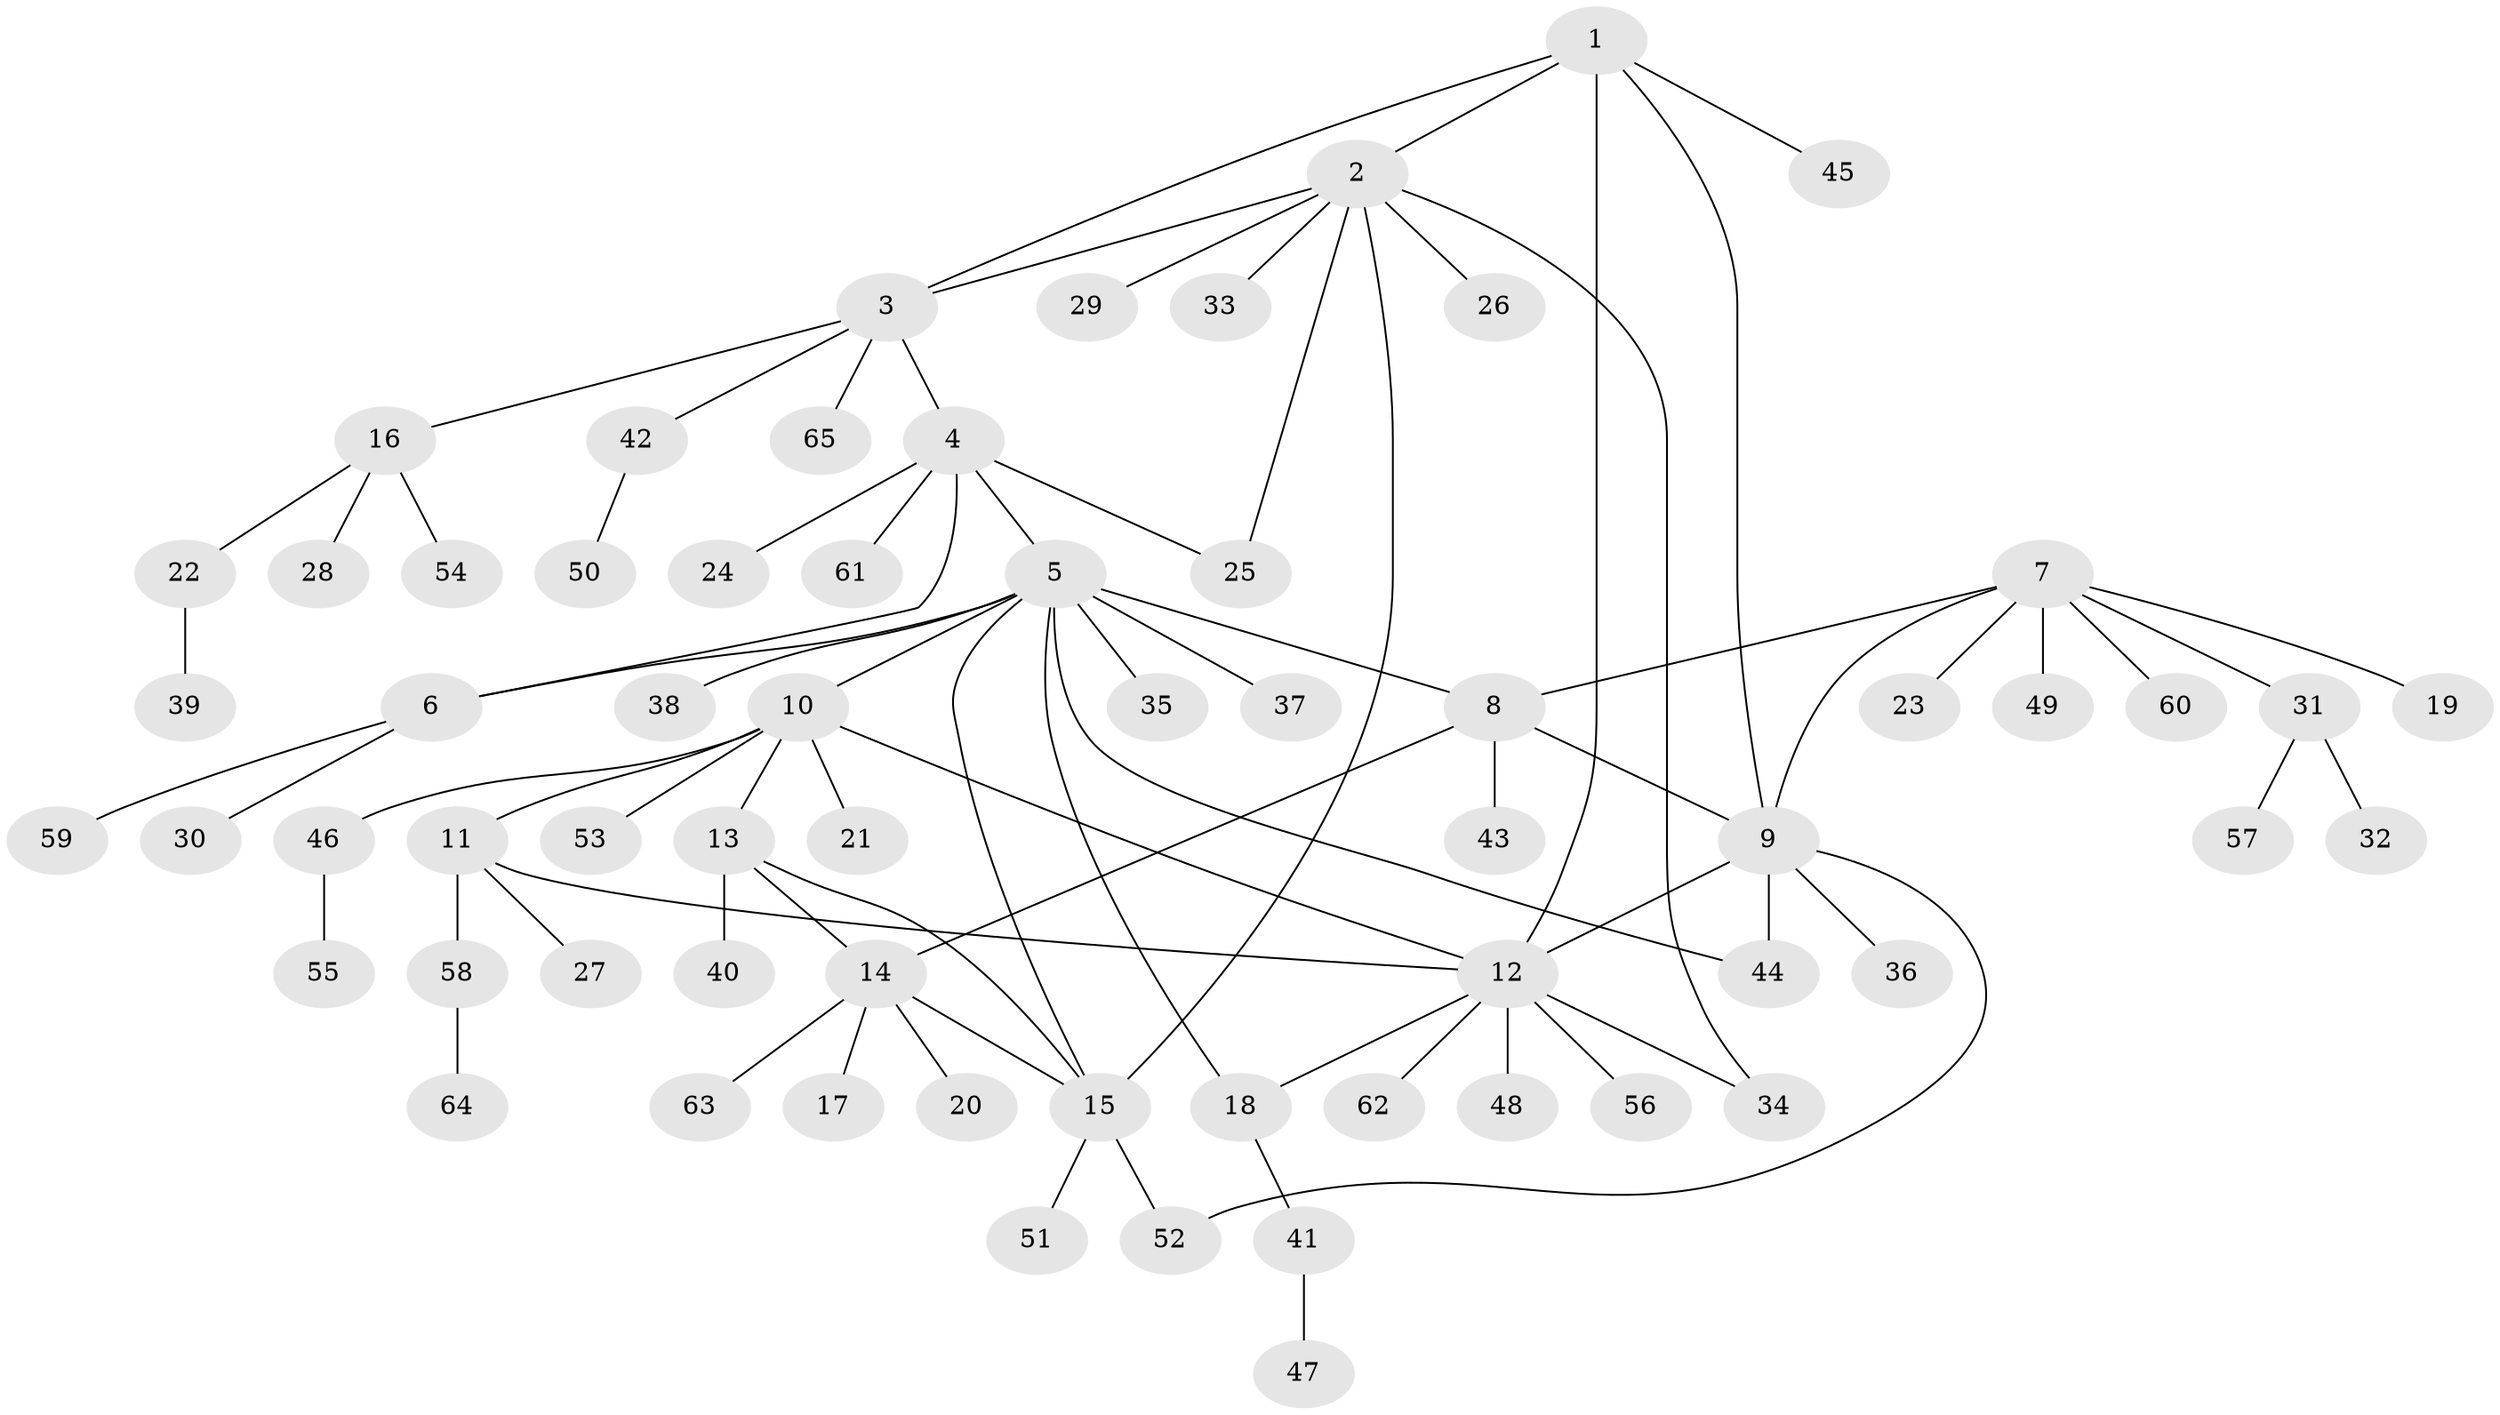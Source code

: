 // coarse degree distribution, {11: 0.03125, 5: 0.0625, 4: 0.03125, 8: 0.0625, 6: 0.0625, 3: 0.03125, 1: 0.625, 2: 0.09375}
// Generated by graph-tools (version 1.1) at 2025/19/03/04/25 18:19:51]
// undirected, 65 vertices, 80 edges
graph export_dot {
graph [start="1"]
  node [color=gray90,style=filled];
  1;
  2;
  3;
  4;
  5;
  6;
  7;
  8;
  9;
  10;
  11;
  12;
  13;
  14;
  15;
  16;
  17;
  18;
  19;
  20;
  21;
  22;
  23;
  24;
  25;
  26;
  27;
  28;
  29;
  30;
  31;
  32;
  33;
  34;
  35;
  36;
  37;
  38;
  39;
  40;
  41;
  42;
  43;
  44;
  45;
  46;
  47;
  48;
  49;
  50;
  51;
  52;
  53;
  54;
  55;
  56;
  57;
  58;
  59;
  60;
  61;
  62;
  63;
  64;
  65;
  1 -- 2;
  1 -- 3;
  1 -- 9;
  1 -- 12;
  1 -- 45;
  2 -- 3;
  2 -- 15;
  2 -- 25;
  2 -- 26;
  2 -- 29;
  2 -- 33;
  2 -- 34;
  3 -- 4;
  3 -- 16;
  3 -- 42;
  3 -- 65;
  4 -- 5;
  4 -- 6;
  4 -- 24;
  4 -- 25;
  4 -- 61;
  5 -- 6;
  5 -- 8;
  5 -- 10;
  5 -- 15;
  5 -- 18;
  5 -- 35;
  5 -- 37;
  5 -- 38;
  5 -- 44;
  6 -- 30;
  6 -- 59;
  7 -- 8;
  7 -- 9;
  7 -- 19;
  7 -- 23;
  7 -- 31;
  7 -- 49;
  7 -- 60;
  8 -- 9;
  8 -- 14;
  8 -- 43;
  9 -- 12;
  9 -- 36;
  9 -- 44;
  9 -- 52;
  10 -- 11;
  10 -- 12;
  10 -- 13;
  10 -- 21;
  10 -- 46;
  10 -- 53;
  11 -- 12;
  11 -- 27;
  11 -- 58;
  12 -- 18;
  12 -- 34;
  12 -- 48;
  12 -- 56;
  12 -- 62;
  13 -- 14;
  13 -- 15;
  13 -- 40;
  14 -- 15;
  14 -- 17;
  14 -- 20;
  14 -- 63;
  15 -- 51;
  15 -- 52;
  16 -- 22;
  16 -- 28;
  16 -- 54;
  18 -- 41;
  22 -- 39;
  31 -- 32;
  31 -- 57;
  41 -- 47;
  42 -- 50;
  46 -- 55;
  58 -- 64;
}
